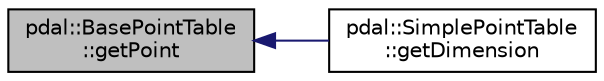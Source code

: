digraph "pdal::BasePointTable::getPoint"
{
  edge [fontname="Helvetica",fontsize="10",labelfontname="Helvetica",labelfontsize="10"];
  node [fontname="Helvetica",fontsize="10",shape=record];
  rankdir="LR";
  Node1 [label="pdal::BasePointTable\l::getPoint",height=0.2,width=0.4,color="black", fillcolor="grey75", style="filled", fontcolor="black"];
  Node1 -> Node2 [dir="back",color="midnightblue",fontsize="10",style="solid",fontname="Helvetica"];
  Node2 [label="pdal::SimplePointTable\l::getDimension",height=0.2,width=0.4,color="black", fillcolor="white", style="filled",URL="$classpdal_1_1SimplePointTable.html#ae3f3ef685ec25803b8a20ab2c35d0ab6"];
}
